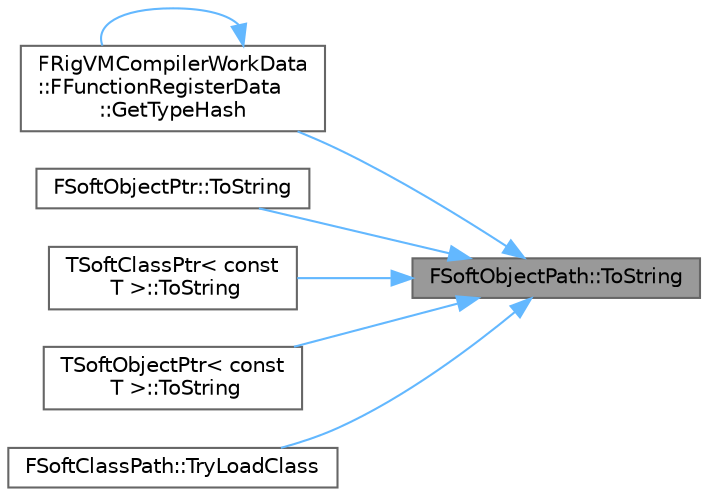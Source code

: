digraph "FSoftObjectPath::ToString"
{
 // INTERACTIVE_SVG=YES
 // LATEX_PDF_SIZE
  bgcolor="transparent";
  edge [fontname=Helvetica,fontsize=10,labelfontname=Helvetica,labelfontsize=10];
  node [fontname=Helvetica,fontsize=10,shape=box,height=0.2,width=0.4];
  rankdir="RL";
  Node1 [id="Node000001",label="FSoftObjectPath::ToString",height=0.2,width=0.4,color="gray40", fillcolor="grey60", style="filled", fontcolor="black",tooltip="Returns string representation of reference, in form /package/path.assetname[:subpath]."];
  Node1 -> Node2 [id="edge1_Node000001_Node000002",dir="back",color="steelblue1",style="solid",tooltip=" "];
  Node2 [id="Node000002",label="FRigVMCompilerWorkData\l::FFunctionRegisterData\l::GetTypeHash",height=0.2,width=0.4,color="grey40", fillcolor="white", style="filled",URL="$db/dbf/structFRigVMCompilerWorkData_1_1FFunctionRegisterData.html#a150078495ffbdb889a0d43aa899a0dc6",tooltip=" "];
  Node2 -> Node2 [id="edge2_Node000002_Node000002",dir="back",color="steelblue1",style="solid",tooltip=" "];
  Node1 -> Node3 [id="edge3_Node000001_Node000003",dir="back",color="steelblue1",style="solid",tooltip=" "];
  Node3 [id="Node000003",label="FSoftObjectPtr::ToString",height=0.2,width=0.4,color="grey40", fillcolor="white", style="filled",URL="$dd/db8/structFSoftObjectPtr.html#a85418adba15cce7c376de27a7ebc11a8",tooltip="Returns string representation of reference, in form /package/path.assetname."];
  Node1 -> Node4 [id="edge4_Node000001_Node000004",dir="back",color="steelblue1",style="solid",tooltip=" "];
  Node4 [id="Node000004",label="TSoftClassPtr\< const\l T \>::ToString",height=0.2,width=0.4,color="grey40", fillcolor="white", style="filled",URL="$d7/d88/classTSoftClassPtr.html#a6b54d550f618eddfb87885679bc1cae1",tooltip=" "];
  Node1 -> Node5 [id="edge5_Node000001_Node000005",dir="back",color="steelblue1",style="solid",tooltip=" "];
  Node5 [id="Node000005",label="TSoftObjectPtr\< const\l T \>::ToString",height=0.2,width=0.4,color="grey40", fillcolor="white", style="filled",URL="$d4/d2b/structTSoftObjectPtr.html#a4d89fb969dcac743c1abdc6b43088c08",tooltip=" "];
  Node1 -> Node6 [id="edge6_Node000001_Node000006",dir="back",color="steelblue1",style="solid",tooltip=" "];
  Node6 [id="Node000006",label="FSoftClassPath::TryLoadClass",height=0.2,width=0.4,color="grey40", fillcolor="white", style="filled",URL="$df/d8b/structFSoftClassPath.html#a9f49ac047e444ea5c6aa36d9e7092613",tooltip="Attempts to load the class."];
}
